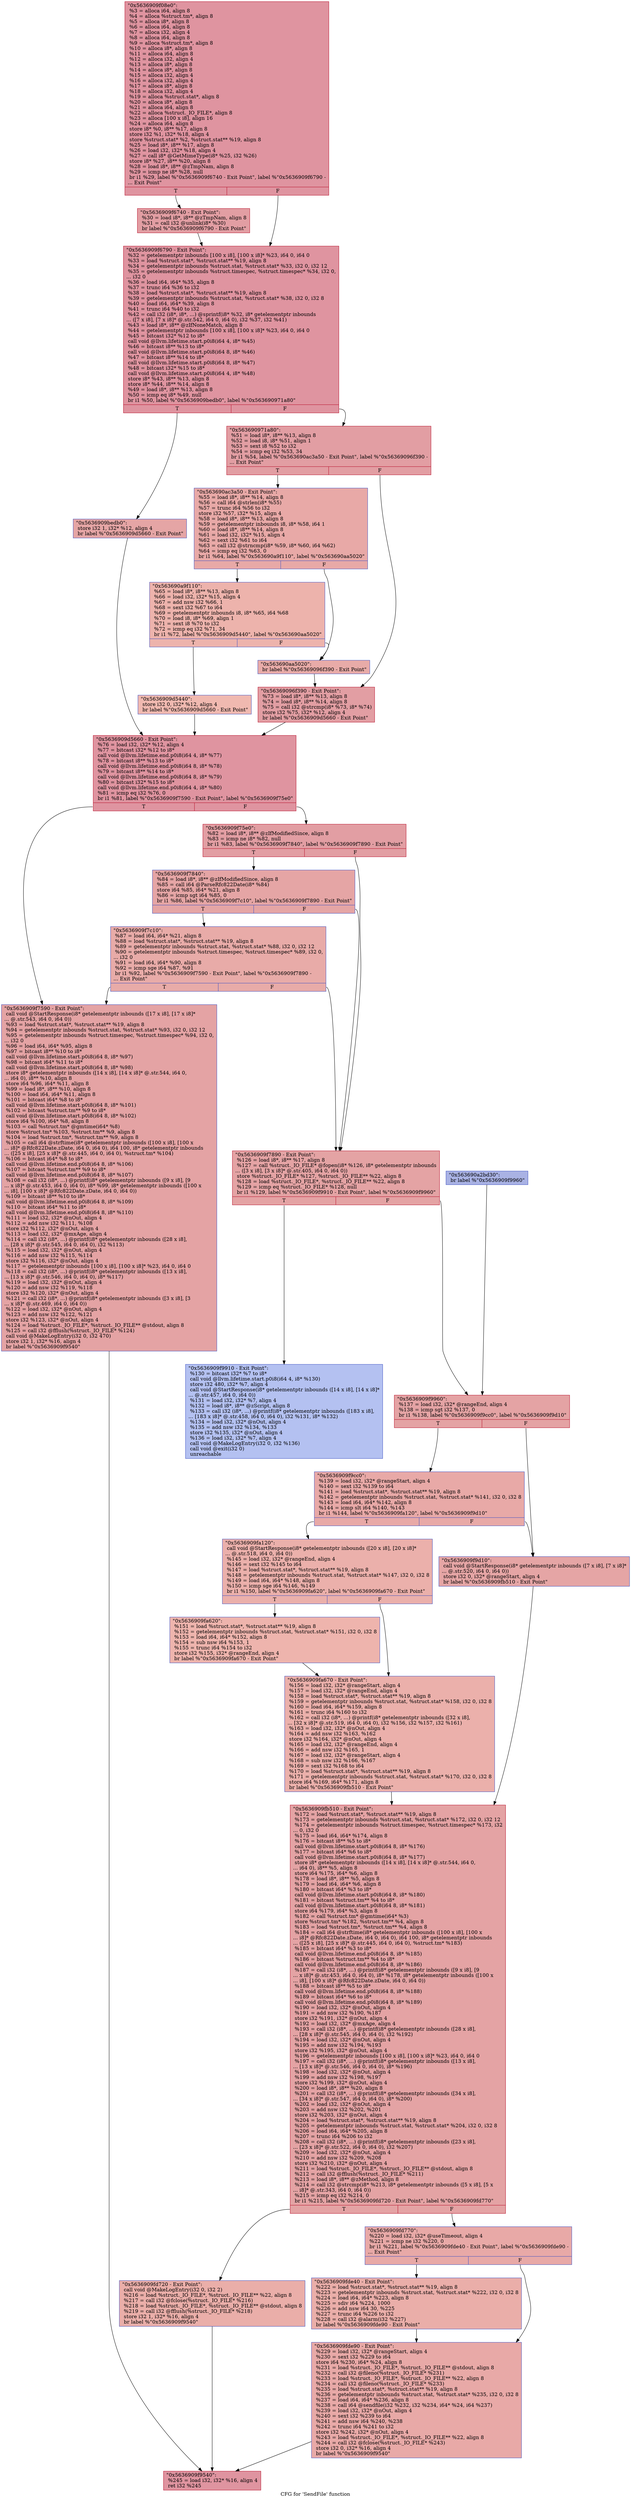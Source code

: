 digraph "CFG for 'SendFile' function" {
	label="CFG for 'SendFile' function";

	Node0x5636909f08e0 [shape=record,color="#b70d28ff", style=filled, fillcolor="#b70d2870",label="{\"0x5636909f08e0\":\l  %3 = alloca i64, align 8\l  %4 = alloca %struct.tm*, align 8\l  %5 = alloca i8*, align 8\l  %6 = alloca i64, align 8\l  %7 = alloca i32, align 4\l  %8 = alloca i64, align 8\l  %9 = alloca %struct.tm*, align 8\l  %10 = alloca i8*, align 8\l  %11 = alloca i64, align 8\l  %12 = alloca i32, align 4\l  %13 = alloca i8*, align 8\l  %14 = alloca i8*, align 8\l  %15 = alloca i32, align 4\l  %16 = alloca i32, align 4\l  %17 = alloca i8*, align 8\l  %18 = alloca i32, align 4\l  %19 = alloca %struct.stat*, align 8\l  %20 = alloca i8*, align 8\l  %21 = alloca i64, align 8\l  %22 = alloca %struct._IO_FILE*, align 8\l  %23 = alloca [100 x i8], align 16\l  %24 = alloca i64, align 8\l  store i8* %0, i8** %17, align 8\l  store i32 %1, i32* %18, align 4\l  store %struct.stat* %2, %struct.stat** %19, align 8\l  %25 = load i8*, i8** %17, align 8\l  %26 = load i32, i32* %18, align 4\l  %27 = call i8* @GetMimeType(i8* %25, i32 %26)\l  store i8* %27, i8** %20, align 8\l  %28 = load i8*, i8** @zTmpNam, align 8\l  %29 = icmp ne i8* %28, null\l  br i1 %29, label %\"0x5636909f6740 - Exit Point\", label %\"0x5636909f6790 -\l... Exit Point\"\l|{<s0>T|<s1>F}}"];
	Node0x5636909f08e0:s0 -> Node0x5636909f6740;
	Node0x5636909f08e0:s1 -> Node0x5636909f6790;
	Node0x5636909f6740 [shape=record,color="#b70d28ff", style=filled, fillcolor="#be242e70",label="{\"0x5636909f6740 - Exit Point\":                    \l  %30 = load i8*, i8** @zTmpNam, align 8\l  %31 = call i32 @unlink(i8* %30)\l  br label %\"0x5636909f6790 - Exit Point\"\l}"];
	Node0x5636909f6740 -> Node0x5636909f6790;
	Node0x5636909f6790 [shape=record,color="#b70d28ff", style=filled, fillcolor="#b70d2870",label="{\"0x5636909f6790 - Exit Point\":                    \l  %32 = getelementptr inbounds [100 x i8], [100 x i8]* %23, i64 0, i64 0\l  %33 = load %struct.stat*, %struct.stat** %19, align 8\l  %34 = getelementptr inbounds %struct.stat, %struct.stat* %33, i32 0, i32 12\l  %35 = getelementptr inbounds %struct.timespec, %struct.timespec* %34, i32 0,\l... i32 0\l  %36 = load i64, i64* %35, align 8\l  %37 = trunc i64 %36 to i32\l  %38 = load %struct.stat*, %struct.stat** %19, align 8\l  %39 = getelementptr inbounds %struct.stat, %struct.stat* %38, i32 0, i32 8\l  %40 = load i64, i64* %39, align 8\l  %41 = trunc i64 %40 to i32\l  %42 = call i32 (i8*, i8*, ...) @sprintf(i8* %32, i8* getelementptr inbounds\l... ([7 x i8], [7 x i8]* @.str.542, i64 0, i64 0), i32 %37, i32 %41)\l  %43 = load i8*, i8** @zIfNoneMatch, align 8\l  %44 = getelementptr inbounds [100 x i8], [100 x i8]* %23, i64 0, i64 0\l  %45 = bitcast i32* %12 to i8*\l  call void @llvm.lifetime.start.p0i8(i64 4, i8* %45)\l  %46 = bitcast i8** %13 to i8*\l  call void @llvm.lifetime.start.p0i8(i64 8, i8* %46)\l  %47 = bitcast i8** %14 to i8*\l  call void @llvm.lifetime.start.p0i8(i64 8, i8* %47)\l  %48 = bitcast i32* %15 to i8*\l  call void @llvm.lifetime.start.p0i8(i64 4, i8* %48)\l  store i8* %43, i8** %13, align 8\l  store i8* %44, i8** %14, align 8\l  %49 = load i8*, i8** %13, align 8\l  %50 = icmp eq i8* %49, null\l  br i1 %50, label %\"0x5636909bedb0\", label %\"0x563690971a80\"\l|{<s0>T|<s1>F}}"];
	Node0x5636909f6790:s0 -> Node0x5636909bedb0;
	Node0x5636909f6790:s1 -> Node0x563690971a80;
	Node0x5636909bedb0 [shape=record,color="#3d50c3ff", style=filled, fillcolor="#c5333470",label="{\"0x5636909bedb0\":                                 \l  store i32 1, i32* %12, align 4\l  br label %\"0x5636909d5660 - Exit Point\"\l}"];
	Node0x5636909bedb0 -> Node0x5636909d5660;
	Node0x563690971a80 [shape=record,color="#b70d28ff", style=filled, fillcolor="#be242e70",label="{\"0x563690971a80\":                                 \l  %51 = load i8*, i8** %13, align 8\l  %52 = load i8, i8* %51, align 1\l  %53 = sext i8 %52 to i32\l  %54 = icmp eq i32 %53, 34\l  br i1 %54, label %\"0x563690ac3a50 - Exit Point\", label %\"0x56369096f390 -\l... Exit Point\"\l|{<s0>T|<s1>F}}"];
	Node0x563690971a80:s0 -> Node0x563690ac3a50;
	Node0x563690971a80:s1 -> Node0x56369096f390;
	Node0x563690ac3a50 [shape=record,color="#3d50c3ff", style=filled, fillcolor="#ca3b3770",label="{\"0x563690ac3a50 - Exit Point\":                    \l  %55 = load i8*, i8** %14, align 8\l  %56 = call i64 @strlen(i8* %55)\l  %57 = trunc i64 %56 to i32\l  store i32 %57, i32* %15, align 4\l  %58 = load i8*, i8** %13, align 8\l  %59 = getelementptr inbounds i8, i8* %58, i64 1\l  %60 = load i8*, i8** %14, align 8\l  %61 = load i32, i32* %15, align 4\l  %62 = sext i32 %61 to i64\l  %63 = call i32 @strncmp(i8* %59, i8* %60, i64 %62)\l  %64 = icmp eq i32 %63, 0\l  br i1 %64, label %\"0x563690a9f110\", label %\"0x563690aa5020\"\l|{<s0>T|<s1>F}}"];
	Node0x563690ac3a50:s0 -> Node0x563690a9f110;
	Node0x563690ac3a50:s1 -> Node0x563690aa5020;
	Node0x563690a9f110 [shape=record,color="#3d50c3ff", style=filled, fillcolor="#d6524470",label="{\"0x563690a9f110\":                                 \l  %65 = load i8*, i8** %13, align 8\l  %66 = load i32, i32* %15, align 4\l  %67 = add nsw i32 %66, 1\l  %68 = sext i32 %67 to i64\l  %69 = getelementptr inbounds i8, i8* %65, i64 %68\l  %70 = load i8, i8* %69, align 1\l  %71 = sext i8 %70 to i32\l  %72 = icmp eq i32 %71, 34\l  br i1 %72, label %\"0x5636909d5440\", label %\"0x563690aa5020\"\l|{<s0>T|<s1>F}}"];
	Node0x563690a9f110:s0 -> Node0x5636909d5440;
	Node0x563690a9f110:s1 -> Node0x563690aa5020;
	Node0x5636909d5440 [shape=record,color="#3d50c3ff", style=filled, fillcolor="#de614d70",label="{\"0x5636909d5440\":                                 \l  store i32 0, i32* %12, align 4\l  br label %\"0x5636909d5660 - Exit Point\"\l}"];
	Node0x5636909d5440 -> Node0x5636909d5660;
	Node0x563690aa5020 [shape=record,color="#3d50c3ff", style=filled, fillcolor="#cc403a70",label="{\"0x563690aa5020\":                                 \l  br label %\"0x56369096f390 - Exit Point\"\l}"];
	Node0x563690aa5020 -> Node0x56369096f390;
	Node0x56369096f390 [shape=record,color="#b70d28ff", style=filled, fillcolor="#be242e70",label="{\"0x56369096f390 - Exit Point\":                    \l  %73 = load i8*, i8** %13, align 8\l  %74 = load i8*, i8** %14, align 8\l  %75 = call i32 @strcmp(i8* %73, i8* %74)\l  store i32 %75, i32* %12, align 4\l  br label %\"0x5636909d5660 - Exit Point\"\l}"];
	Node0x56369096f390 -> Node0x5636909d5660;
	Node0x5636909d5660 [shape=record,color="#b70d28ff", style=filled, fillcolor="#b70d2870",label="{\"0x5636909d5660 - Exit Point\":                    \l  %76 = load i32, i32* %12, align 4\l  %77 = bitcast i32* %12 to i8*\l  call void @llvm.lifetime.end.p0i8(i64 4, i8* %77)\l  %78 = bitcast i8** %13 to i8*\l  call void @llvm.lifetime.end.p0i8(i64 8, i8* %78)\l  %79 = bitcast i8** %14 to i8*\l  call void @llvm.lifetime.end.p0i8(i64 8, i8* %79)\l  %80 = bitcast i32* %15 to i8*\l  call void @llvm.lifetime.end.p0i8(i64 4, i8* %80)\l  %81 = icmp eq i32 %76, 0\l  br i1 %81, label %\"0x5636909f7590 - Exit Point\", label %\"0x5636909f75e0\"\l|{<s0>T|<s1>F}}"];
	Node0x5636909d5660:s0 -> Node0x5636909f7590;
	Node0x5636909d5660:s1 -> Node0x5636909f75e0;
	Node0x5636909f75e0 [shape=record,color="#b70d28ff", style=filled, fillcolor="#be242e70",label="{\"0x5636909f75e0\":                                 \l  %82 = load i8*, i8** @zIfModifiedSince, align 8\l  %83 = icmp ne i8* %82, null\l  br i1 %83, label %\"0x5636909f7840\", label %\"0x5636909f7890 - Exit Point\"\l|{<s0>T|<s1>F}}"];
	Node0x5636909f75e0:s0 -> Node0x5636909f7840;
	Node0x5636909f75e0:s1 -> Node0x5636909f7890;
	Node0x5636909f7840 [shape=record,color="#3d50c3ff", style=filled, fillcolor="#c5333470",label="{\"0x5636909f7840\":                                 \l  %84 = load i8*, i8** @zIfModifiedSince, align 8\l  %85 = call i64 @ParseRfc822Date(i8* %84)\l  store i64 %85, i64* %21, align 8\l  %86 = icmp sgt i64 %85, 0\l  br i1 %86, label %\"0x5636909f7c10\", label %\"0x5636909f7890 - Exit Point\"\l|{<s0>T|<s1>F}}"];
	Node0x5636909f7840:s0 -> Node0x5636909f7c10;
	Node0x5636909f7840:s1 -> Node0x5636909f7890;
	Node0x5636909f7c10 [shape=record,color="#3d50c3ff", style=filled, fillcolor="#cc403a70",label="{\"0x5636909f7c10\":                                 \l  %87 = load i64, i64* %21, align 8\l  %88 = load %struct.stat*, %struct.stat** %19, align 8\l  %89 = getelementptr inbounds %struct.stat, %struct.stat* %88, i32 0, i32 12\l  %90 = getelementptr inbounds %struct.timespec, %struct.timespec* %89, i32 0,\l... i32 0\l  %91 = load i64, i64* %90, align 8\l  %92 = icmp sge i64 %87, %91\l  br i1 %92, label %\"0x5636909f7590 - Exit Point\", label %\"0x5636909f7890 -\l... Exit Point\"\l|{<s0>T|<s1>F}}"];
	Node0x5636909f7c10:s0 -> Node0x5636909f7590;
	Node0x5636909f7c10:s1 -> Node0x5636909f7890;
	Node0x5636909f7590 [shape=record,color="#3d50c3ff", style=filled, fillcolor="#c32e3170",label="{\"0x5636909f7590 - Exit Point\":                    \l  call void @StartResponse(i8* getelementptr inbounds ([17 x i8], [17 x i8]*\l... @.str.543, i64 0, i64 0))\l  %93 = load %struct.stat*, %struct.stat** %19, align 8\l  %94 = getelementptr inbounds %struct.stat, %struct.stat* %93, i32 0, i32 12\l  %95 = getelementptr inbounds %struct.timespec, %struct.timespec* %94, i32 0,\l... i32 0\l  %96 = load i64, i64* %95, align 8\l  %97 = bitcast i8** %10 to i8*\l  call void @llvm.lifetime.start.p0i8(i64 8, i8* %97)\l  %98 = bitcast i64* %11 to i8*\l  call void @llvm.lifetime.start.p0i8(i64 8, i8* %98)\l  store i8* getelementptr inbounds ([14 x i8], [14 x i8]* @.str.544, i64 0,\l... i64 0), i8** %10, align 8\l  store i64 %96, i64* %11, align 8\l  %99 = load i8*, i8** %10, align 8\l  %100 = load i64, i64* %11, align 8\l  %101 = bitcast i64* %8 to i8*\l  call void @llvm.lifetime.start.p0i8(i64 8, i8* %101)\l  %102 = bitcast %struct.tm** %9 to i8*\l  call void @llvm.lifetime.start.p0i8(i64 8, i8* %102)\l  store i64 %100, i64* %8, align 8\l  %103 = call %struct.tm* @gmtime(i64* %8)\l  store %struct.tm* %103, %struct.tm** %9, align 8\l  %104 = load %struct.tm*, %struct.tm** %9, align 8\l  %105 = call i64 @strftime(i8* getelementptr inbounds ([100 x i8], [100 x\l... i8]* @Rfc822Date.zDate, i64 0, i64 0), i64 100, i8* getelementptr inbounds\l... ([25 x i8], [25 x i8]* @.str.445, i64 0, i64 0), %struct.tm* %104)\l  %106 = bitcast i64* %8 to i8*\l  call void @llvm.lifetime.end.p0i8(i64 8, i8* %106)\l  %107 = bitcast %struct.tm** %9 to i8*\l  call void @llvm.lifetime.end.p0i8(i64 8, i8* %107)\l  %108 = call i32 (i8*, ...) @printf(i8* getelementptr inbounds ([9 x i8], [9\l... x i8]* @.str.453, i64 0, i64 0), i8* %99, i8* getelementptr inbounds ([100 x\l... i8], [100 x i8]* @Rfc822Date.zDate, i64 0, i64 0))\l  %109 = bitcast i8** %10 to i8*\l  call void @llvm.lifetime.end.p0i8(i64 8, i8* %109)\l  %110 = bitcast i64* %11 to i8*\l  call void @llvm.lifetime.end.p0i8(i64 8, i8* %110)\l  %111 = load i32, i32* @nOut, align 4\l  %112 = add nsw i32 %111, %108\l  store i32 %112, i32* @nOut, align 4\l  %113 = load i32, i32* @mxAge, align 4\l  %114 = call i32 (i8*, ...) @printf(i8* getelementptr inbounds ([28 x i8],\l... [28 x i8]* @.str.545, i64 0, i64 0), i32 %113)\l  %115 = load i32, i32* @nOut, align 4\l  %116 = add nsw i32 %115, %114\l  store i32 %116, i32* @nOut, align 4\l  %117 = getelementptr inbounds [100 x i8], [100 x i8]* %23, i64 0, i64 0\l  %118 = call i32 (i8*, ...) @printf(i8* getelementptr inbounds ([13 x i8],\l... [13 x i8]* @.str.546, i64 0, i64 0), i8* %117)\l  %119 = load i32, i32* @nOut, align 4\l  %120 = add nsw i32 %119, %118\l  store i32 %120, i32* @nOut, align 4\l  %121 = call i32 (i8*, ...) @printf(i8* getelementptr inbounds ([3 x i8], [3\l... x i8]* @.str.469, i64 0, i64 0))\l  %122 = load i32, i32* @nOut, align 4\l  %123 = add nsw i32 %122, %121\l  store i32 %123, i32* @nOut, align 4\l  %124 = load %struct._IO_FILE*, %struct._IO_FILE** @stdout, align 8\l  %125 = call i32 @fflush(%struct._IO_FILE* %124)\l  call void @MakeLogEntry(i32 0, i32 470)\l  store i32 1, i32* %16, align 4\l  br label %\"0x5636909f9540\"\l}"];
	Node0x5636909f7590 -> Node0x5636909f9540;
	Node0x5636909f7890 [shape=record,color="#b70d28ff", style=filled, fillcolor="#c32e3170",label="{\"0x5636909f7890 - Exit Point\":                    \l  %126 = load i8*, i8** %17, align 8\l  %127 = call %struct._IO_FILE* @fopen(i8* %126, i8* getelementptr inbounds\l... ([3 x i8], [3 x i8]* @.str.405, i64 0, i64 0))\l  store %struct._IO_FILE* %127, %struct._IO_FILE** %22, align 8\l  %128 = load %struct._IO_FILE*, %struct._IO_FILE** %22, align 8\l  %129 = icmp eq %struct._IO_FILE* %128, null\l  br i1 %129, label %\"0x5636909f9910 - Exit Point\", label %\"0x5636909f9960\"\l|{<s0>T|<s1>F}}"];
	Node0x5636909f7890:s0 -> Node0x5636909f9910;
	Node0x5636909f7890:s1 -> Node0x5636909f9960;
	Node0x5636909f9910 [shape=record,color="#3d50c3ff", style=filled, fillcolor="#5572df70",label="{\"0x5636909f9910 - Exit Point\":                    \l  %130 = bitcast i32* %7 to i8*\l  call void @llvm.lifetime.start.p0i8(i64 4, i8* %130)\l  store i32 480, i32* %7, align 4\l  call void @StartResponse(i8* getelementptr inbounds ([14 x i8], [14 x i8]*\l... @.str.457, i64 0, i64 0))\l  %131 = load i32, i32* %7, align 4\l  %132 = load i8*, i8** @zScript, align 8\l  %133 = call i32 (i8*, ...) @printf(i8* getelementptr inbounds ([183 x i8],\l... [183 x i8]* @.str.458, i64 0, i64 0), i32 %131, i8* %132)\l  %134 = load i32, i32* @nOut, align 4\l  %135 = add nsw i32 %134, %133\l  store i32 %135, i32* @nOut, align 4\l  %136 = load i32, i32* %7, align 4\l  call void @MakeLogEntry(i32 0, i32 %136)\l  call void @exit(i32 0)\l  unreachable\l}"];
	Node0x563690a2bd30 [shape=record,color="#3d50c3ff", style=filled, fillcolor="#3d50c370",label="{\"0x563690a2bd30\":                                 \l  br label %\"0x5636909f9960\"\l}"];
	Node0x563690a2bd30 -> Node0x5636909f9960;
	Node0x5636909f9960 [shape=record,color="#b70d28ff", style=filled, fillcolor="#c32e3170",label="{\"0x5636909f9960\":                                 \l  %137 = load i32, i32* @rangeEnd, align 4\l  %138 = icmp sgt i32 %137, 0\l  br i1 %138, label %\"0x5636909f9cc0\", label %\"0x5636909f9d10\"\l|{<s0>T|<s1>F}}"];
	Node0x5636909f9960:s0 -> Node0x5636909f9cc0;
	Node0x5636909f9960:s1 -> Node0x5636909f9d10;
	Node0x5636909f9cc0 [shape=record,color="#3d50c3ff", style=filled, fillcolor="#ca3b3770",label="{\"0x5636909f9cc0\":                                 \l  %139 = load i32, i32* @rangeStart, align 4\l  %140 = sext i32 %139 to i64\l  %141 = load %struct.stat*, %struct.stat** %19, align 8\l  %142 = getelementptr inbounds %struct.stat, %struct.stat* %141, i32 0, i32 8\l  %143 = load i64, i64* %142, align 8\l  %144 = icmp slt i64 %140, %143\l  br i1 %144, label %\"0x5636909fa120\", label %\"0x5636909f9d10\"\l|{<s0>T|<s1>F}}"];
	Node0x5636909f9cc0:s0 -> Node0x5636909fa120;
	Node0x5636909f9cc0:s1 -> Node0x5636909f9d10;
	Node0x5636909fa120 [shape=record,color="#3d50c3ff", style=filled, fillcolor="#d24b4070",label="{\"0x5636909fa120\":                                 \l  call void @StartResponse(i8* getelementptr inbounds ([20 x i8], [20 x i8]*\l... @.str.518, i64 0, i64 0))\l  %145 = load i32, i32* @rangeEnd, align 4\l  %146 = sext i32 %145 to i64\l  %147 = load %struct.stat*, %struct.stat** %19, align 8\l  %148 = getelementptr inbounds %struct.stat, %struct.stat* %147, i32 0, i32 8\l  %149 = load i64, i64* %148, align 8\l  %150 = icmp sge i64 %146, %149\l  br i1 %150, label %\"0x5636909fa620\", label %\"0x5636909fa670 - Exit Point\"\l|{<s0>T|<s1>F}}"];
	Node0x5636909fa120:s0 -> Node0x5636909fa620;
	Node0x5636909fa120:s1 -> Node0x5636909fa670;
	Node0x5636909fa620 [shape=record,color="#3d50c3ff", style=filled, fillcolor="#d8564670",label="{\"0x5636909fa620\":                                 \l  %151 = load %struct.stat*, %struct.stat** %19, align 8\l  %152 = getelementptr inbounds %struct.stat, %struct.stat* %151, i32 0, i32 8\l  %153 = load i64, i64* %152, align 8\l  %154 = sub nsw i64 %153, 1\l  %155 = trunc i64 %154 to i32\l  store i32 %155, i32* @rangeEnd, align 4\l  br label %\"0x5636909fa670 - Exit Point\"\l}"];
	Node0x5636909fa620 -> Node0x5636909fa670;
	Node0x5636909fa670 [shape=record,color="#3d50c3ff", style=filled, fillcolor="#d24b4070",label="{\"0x5636909fa670 - Exit Point\":                    \l  %156 = load i32, i32* @rangeStart, align 4\l  %157 = load i32, i32* @rangeEnd, align 4\l  %158 = load %struct.stat*, %struct.stat** %19, align 8\l  %159 = getelementptr inbounds %struct.stat, %struct.stat* %158, i32 0, i32 8\l  %160 = load i64, i64* %159, align 8\l  %161 = trunc i64 %160 to i32\l  %162 = call i32 (i8*, ...) @printf(i8* getelementptr inbounds ([32 x i8],\l... [32 x i8]* @.str.519, i64 0, i64 0), i32 %156, i32 %157, i32 %161)\l  %163 = load i32, i32* @nOut, align 4\l  %164 = add nsw i32 %163, %162\l  store i32 %164, i32* @nOut, align 4\l  %165 = load i32, i32* @rangeEnd, align 4\l  %166 = add nsw i32 %165, 1\l  %167 = load i32, i32* @rangeStart, align 4\l  %168 = sub nsw i32 %166, %167\l  %169 = sext i32 %168 to i64\l  %170 = load %struct.stat*, %struct.stat** %19, align 8\l  %171 = getelementptr inbounds %struct.stat, %struct.stat* %170, i32 0, i32 8\l  store i64 %169, i64* %171, align 8\l  br label %\"0x5636909fb510 - Exit Point\"\l}"];
	Node0x5636909fa670 -> Node0x5636909fb510;
	Node0x5636909f9d10 [shape=record,color="#3d50c3ff", style=filled, fillcolor="#c5333470",label="{\"0x5636909f9d10\":                                 \l  call void @StartResponse(i8* getelementptr inbounds ([7 x i8], [7 x i8]*\l... @.str.520, i64 0, i64 0))\l  store i32 0, i32* @rangeStart, align 4\l  br label %\"0x5636909fb510 - Exit Point\"\l}"];
	Node0x5636909f9d10 -> Node0x5636909fb510;
	Node0x5636909fb510 [shape=record,color="#b70d28ff", style=filled, fillcolor="#c32e3170",label="{\"0x5636909fb510 - Exit Point\":                    \l  %172 = load %struct.stat*, %struct.stat** %19, align 8\l  %173 = getelementptr inbounds %struct.stat, %struct.stat* %172, i32 0, i32 12\l  %174 = getelementptr inbounds %struct.timespec, %struct.timespec* %173, i32\l... 0, i32 0\l  %175 = load i64, i64* %174, align 8\l  %176 = bitcast i8** %5 to i8*\l  call void @llvm.lifetime.start.p0i8(i64 8, i8* %176)\l  %177 = bitcast i64* %6 to i8*\l  call void @llvm.lifetime.start.p0i8(i64 8, i8* %177)\l  store i8* getelementptr inbounds ([14 x i8], [14 x i8]* @.str.544, i64 0,\l... i64 0), i8** %5, align 8\l  store i64 %175, i64* %6, align 8\l  %178 = load i8*, i8** %5, align 8\l  %179 = load i64, i64* %6, align 8\l  %180 = bitcast i64* %3 to i8*\l  call void @llvm.lifetime.start.p0i8(i64 8, i8* %180)\l  %181 = bitcast %struct.tm** %4 to i8*\l  call void @llvm.lifetime.start.p0i8(i64 8, i8* %181)\l  store i64 %179, i64* %3, align 8\l  %182 = call %struct.tm* @gmtime(i64* %3)\l  store %struct.tm* %182, %struct.tm** %4, align 8\l  %183 = load %struct.tm*, %struct.tm** %4, align 8\l  %184 = call i64 @strftime(i8* getelementptr inbounds ([100 x i8], [100 x\l... i8]* @Rfc822Date.zDate, i64 0, i64 0), i64 100, i8* getelementptr inbounds\l... ([25 x i8], [25 x i8]* @.str.445, i64 0, i64 0), %struct.tm* %183)\l  %185 = bitcast i64* %3 to i8*\l  call void @llvm.lifetime.end.p0i8(i64 8, i8* %185)\l  %186 = bitcast %struct.tm** %4 to i8*\l  call void @llvm.lifetime.end.p0i8(i64 8, i8* %186)\l  %187 = call i32 (i8*, ...) @printf(i8* getelementptr inbounds ([9 x i8], [9\l... x i8]* @.str.453, i64 0, i64 0), i8* %178, i8* getelementptr inbounds ([100 x\l... i8], [100 x i8]* @Rfc822Date.zDate, i64 0, i64 0))\l  %188 = bitcast i8** %5 to i8*\l  call void @llvm.lifetime.end.p0i8(i64 8, i8* %188)\l  %189 = bitcast i64* %6 to i8*\l  call void @llvm.lifetime.end.p0i8(i64 8, i8* %189)\l  %190 = load i32, i32* @nOut, align 4\l  %191 = add nsw i32 %190, %187\l  store i32 %191, i32* @nOut, align 4\l  %192 = load i32, i32* @mxAge, align 4\l  %193 = call i32 (i8*, ...) @printf(i8* getelementptr inbounds ([28 x i8],\l... [28 x i8]* @.str.545, i64 0, i64 0), i32 %192)\l  %194 = load i32, i32* @nOut, align 4\l  %195 = add nsw i32 %194, %193\l  store i32 %195, i32* @nOut, align 4\l  %196 = getelementptr inbounds [100 x i8], [100 x i8]* %23, i64 0, i64 0\l  %197 = call i32 (i8*, ...) @printf(i8* getelementptr inbounds ([13 x i8],\l... [13 x i8]* @.str.546, i64 0, i64 0), i8* %196)\l  %198 = load i32, i32* @nOut, align 4\l  %199 = add nsw i32 %198, %197\l  store i32 %199, i32* @nOut, align 4\l  %200 = load i8*, i8** %20, align 8\l  %201 = call i32 (i8*, ...) @printf(i8* getelementptr inbounds ([34 x i8],\l... [34 x i8]* @.str.547, i64 0, i64 0), i8* %200)\l  %202 = load i32, i32* @nOut, align 4\l  %203 = add nsw i32 %202, %201\l  store i32 %203, i32* @nOut, align 4\l  %204 = load %struct.stat*, %struct.stat** %19, align 8\l  %205 = getelementptr inbounds %struct.stat, %struct.stat* %204, i32 0, i32 8\l  %206 = load i64, i64* %205, align 8\l  %207 = trunc i64 %206 to i32\l  %208 = call i32 (i8*, ...) @printf(i8* getelementptr inbounds ([23 x i8],\l... [23 x i8]* @.str.522, i64 0, i64 0), i32 %207)\l  %209 = load i32, i32* @nOut, align 4\l  %210 = add nsw i32 %209, %208\l  store i32 %210, i32* @nOut, align 4\l  %211 = load %struct._IO_FILE*, %struct._IO_FILE** @stdout, align 8\l  %212 = call i32 @fflush(%struct._IO_FILE* %211)\l  %213 = load i8*, i8** @zMethod, align 8\l  %214 = call i32 @strcmp(i8* %213, i8* getelementptr inbounds ([5 x i8], [5 x\l... i8]* @.str.343, i64 0, i64 0))\l  %215 = icmp eq i32 %214, 0\l  br i1 %215, label %\"0x5636909fd720 - Exit Point\", label %\"0x5636909fd770\"\l|{<s0>T|<s1>F}}"];
	Node0x5636909fb510:s0 -> Node0x5636909fd720;
	Node0x5636909fb510:s1 -> Node0x5636909fd770;
	Node0x5636909fd720 [shape=record,color="#3d50c3ff", style=filled, fillcolor="#d0473d70",label="{\"0x5636909fd720 - Exit Point\":                    \l  call void @MakeLogEntry(i32 0, i32 2)\l  %216 = load %struct._IO_FILE*, %struct._IO_FILE** %22, align 8\l  %217 = call i32 @fclose(%struct._IO_FILE* %216)\l  %218 = load %struct._IO_FILE*, %struct._IO_FILE** @stdout, align 8\l  %219 = call i32 @fflush(%struct._IO_FILE* %218)\l  store i32 1, i32* %16, align 4\l  br label %\"0x5636909f9540\"\l}"];
	Node0x5636909fd720 -> Node0x5636909f9540;
	Node0x5636909fd770 [shape=record,color="#3d50c3ff", style=filled, fillcolor="#ca3b3770",label="{\"0x5636909fd770\":                                 \l  %220 = load i32, i32* @useTimeout, align 4\l  %221 = icmp ne i32 %220, 0\l  br i1 %221, label %\"0x5636909fde40 - Exit Point\", label %\"0x5636909fde90 -\l... Exit Point\"\l|{<s0>T|<s1>F}}"];
	Node0x5636909fd770:s0 -> Node0x5636909fde40;
	Node0x5636909fd770:s1 -> Node0x5636909fde90;
	Node0x5636909fde40 [shape=record,color="#3d50c3ff", style=filled, fillcolor="#d0473d70",label="{\"0x5636909fde40 - Exit Point\":                    \l  %222 = load %struct.stat*, %struct.stat** %19, align 8\l  %223 = getelementptr inbounds %struct.stat, %struct.stat* %222, i32 0, i32 8\l  %224 = load i64, i64* %223, align 8\l  %225 = sdiv i64 %224, 1000\l  %226 = add nsw i64 30, %225\l  %227 = trunc i64 %226 to i32\l  %228 = call i32 @alarm(i32 %227)\l  br label %\"0x5636909fde90 - Exit Point\"\l}"];
	Node0x5636909fde40 -> Node0x5636909fde90;
	Node0x5636909fde90 [shape=record,color="#3d50c3ff", style=filled, fillcolor="#ca3b3770",label="{\"0x5636909fde90 - Exit Point\":                    \l  %229 = load i32, i32* @rangeStart, align 4\l  %230 = sext i32 %229 to i64\l  store i64 %230, i64* %24, align 8\l  %231 = load %struct._IO_FILE*, %struct._IO_FILE** @stdout, align 8\l  %232 = call i32 @fileno(%struct._IO_FILE* %231)\l  %233 = load %struct._IO_FILE*, %struct._IO_FILE** %22, align 8\l  %234 = call i32 @fileno(%struct._IO_FILE* %233)\l  %235 = load %struct.stat*, %struct.stat** %19, align 8\l  %236 = getelementptr inbounds %struct.stat, %struct.stat* %235, i32 0, i32 8\l  %237 = load i64, i64* %236, align 8\l  %238 = call i64 @sendfile(i32 %232, i32 %234, i64* %24, i64 %237)\l  %239 = load i32, i32* @nOut, align 4\l  %240 = sext i32 %239 to i64\l  %241 = add nsw i64 %240, %238\l  %242 = trunc i64 %241 to i32\l  store i32 %242, i32* @nOut, align 4\l  %243 = load %struct._IO_FILE*, %struct._IO_FILE** %22, align 8\l  %244 = call i32 @fclose(%struct._IO_FILE* %243)\l  store i32 0, i32* %16, align 4\l  br label %\"0x5636909f9540\"\l}"];
	Node0x5636909fde90 -> Node0x5636909f9540;
	Node0x5636909f9540 [shape=record,color="#b70d28ff", style=filled, fillcolor="#b70d2870",label="{\"0x5636909f9540\":                                 \l  %245 = load i32, i32* %16, align 4\l  ret i32 %245\l}"];
}
